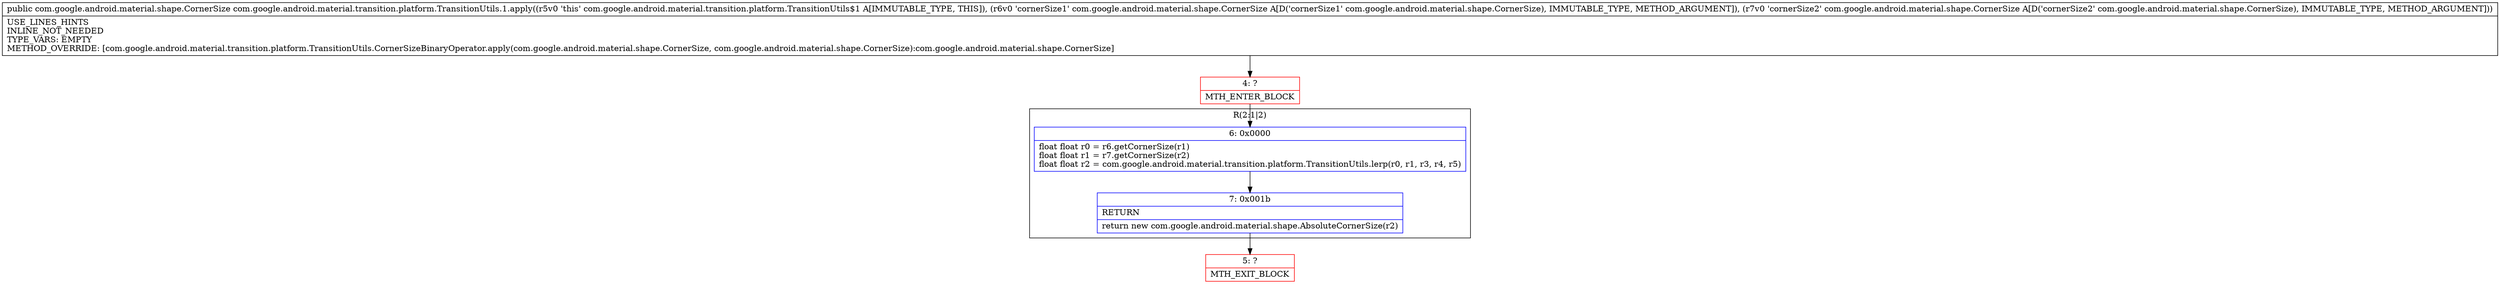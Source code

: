digraph "CFG forcom.google.android.material.transition.platform.TransitionUtils.1.apply(Lcom\/google\/android\/material\/shape\/CornerSize;Lcom\/google\/android\/material\/shape\/CornerSize;)Lcom\/google\/android\/material\/shape\/CornerSize;" {
subgraph cluster_Region_2141965256 {
label = "R(2:1|2)";
node [shape=record,color=blue];
Node_6 [shape=record,label="{6\:\ 0x0000|float float r0 = r6.getCornerSize(r1)\lfloat float r1 = r7.getCornerSize(r2)\lfloat float r2 = com.google.android.material.transition.platform.TransitionUtils.lerp(r0, r1, r3, r4, r5)\l}"];
Node_7 [shape=record,label="{7\:\ 0x001b|RETURN\l|return new com.google.android.material.shape.AbsoluteCornerSize(r2)\l}"];
}
Node_4 [shape=record,color=red,label="{4\:\ ?|MTH_ENTER_BLOCK\l}"];
Node_5 [shape=record,color=red,label="{5\:\ ?|MTH_EXIT_BLOCK\l}"];
MethodNode[shape=record,label="{public com.google.android.material.shape.CornerSize com.google.android.material.transition.platform.TransitionUtils.1.apply((r5v0 'this' com.google.android.material.transition.platform.TransitionUtils$1 A[IMMUTABLE_TYPE, THIS]), (r6v0 'cornerSize1' com.google.android.material.shape.CornerSize A[D('cornerSize1' com.google.android.material.shape.CornerSize), IMMUTABLE_TYPE, METHOD_ARGUMENT]), (r7v0 'cornerSize2' com.google.android.material.shape.CornerSize A[D('cornerSize2' com.google.android.material.shape.CornerSize), IMMUTABLE_TYPE, METHOD_ARGUMENT]))  | USE_LINES_HINTS\lINLINE_NOT_NEEDED\lTYPE_VARS: EMPTY\lMETHOD_OVERRIDE: [com.google.android.material.transition.platform.TransitionUtils.CornerSizeBinaryOperator.apply(com.google.android.material.shape.CornerSize, com.google.android.material.shape.CornerSize):com.google.android.material.shape.CornerSize]\l}"];
MethodNode -> Node_4;Node_6 -> Node_7;
Node_7 -> Node_5;
Node_4 -> Node_6;
}

